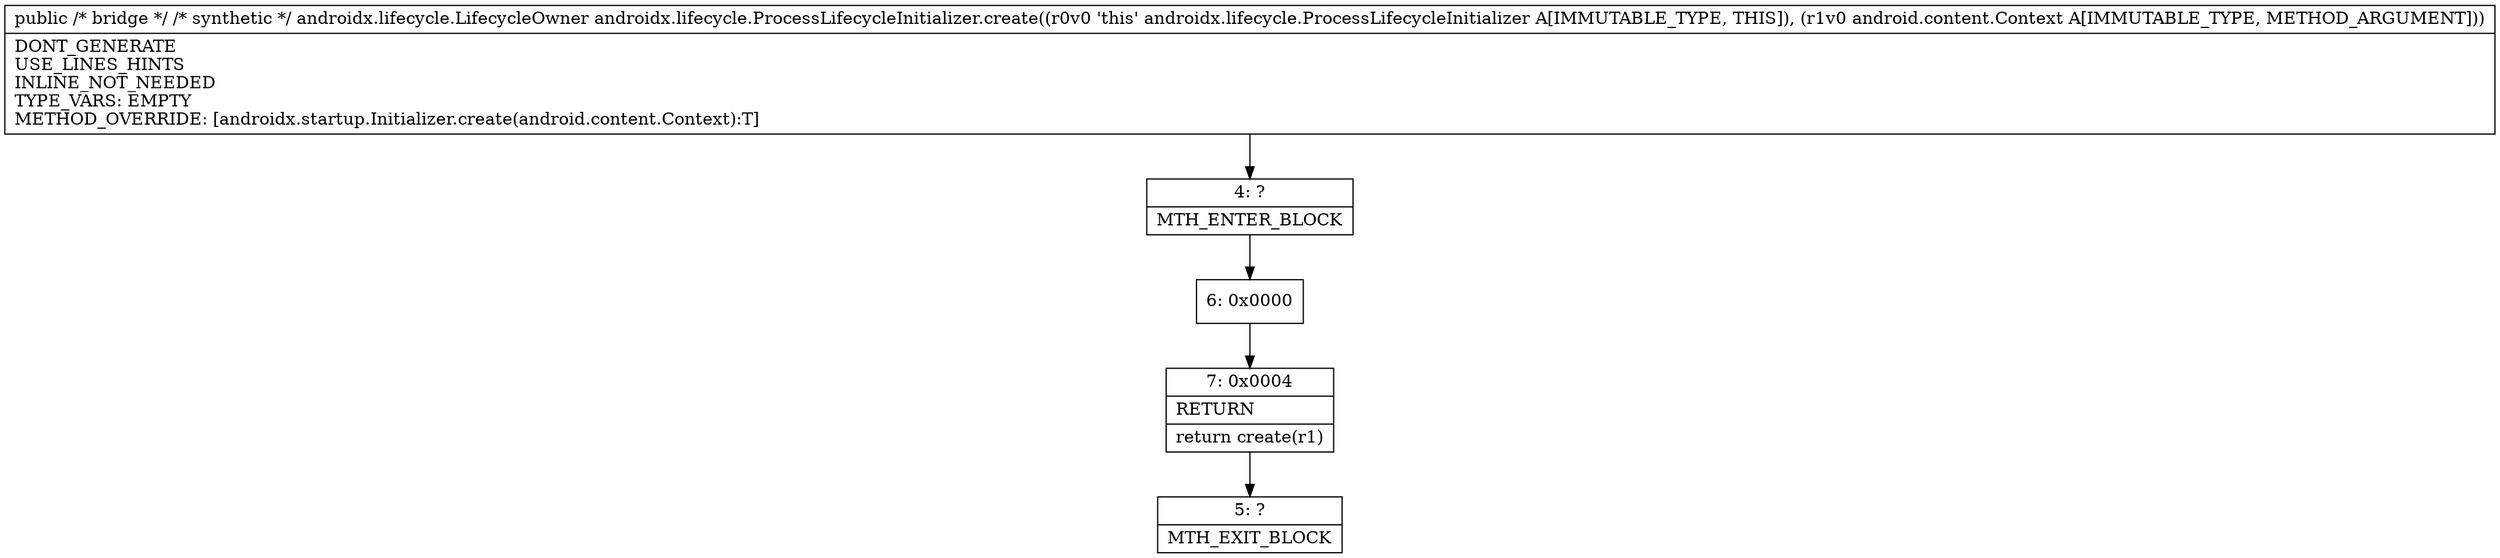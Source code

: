 digraph "CFG forandroidx.lifecycle.ProcessLifecycleInitializer.create(Landroid\/content\/Context;)Ljava\/lang\/Object;" {
Node_4 [shape=record,label="{4\:\ ?|MTH_ENTER_BLOCK\l}"];
Node_6 [shape=record,label="{6\:\ 0x0000}"];
Node_7 [shape=record,label="{7\:\ 0x0004|RETURN\l|return create(r1)\l}"];
Node_5 [shape=record,label="{5\:\ ?|MTH_EXIT_BLOCK\l}"];
MethodNode[shape=record,label="{public \/* bridge *\/ \/* synthetic *\/ androidx.lifecycle.LifecycleOwner androidx.lifecycle.ProcessLifecycleInitializer.create((r0v0 'this' androidx.lifecycle.ProcessLifecycleInitializer A[IMMUTABLE_TYPE, THIS]), (r1v0 android.content.Context A[IMMUTABLE_TYPE, METHOD_ARGUMENT]))  | DONT_GENERATE\lUSE_LINES_HINTS\lINLINE_NOT_NEEDED\lTYPE_VARS: EMPTY\lMETHOD_OVERRIDE: [androidx.startup.Initializer.create(android.content.Context):T]\l}"];
MethodNode -> Node_4;Node_4 -> Node_6;
Node_6 -> Node_7;
Node_7 -> Node_5;
}

